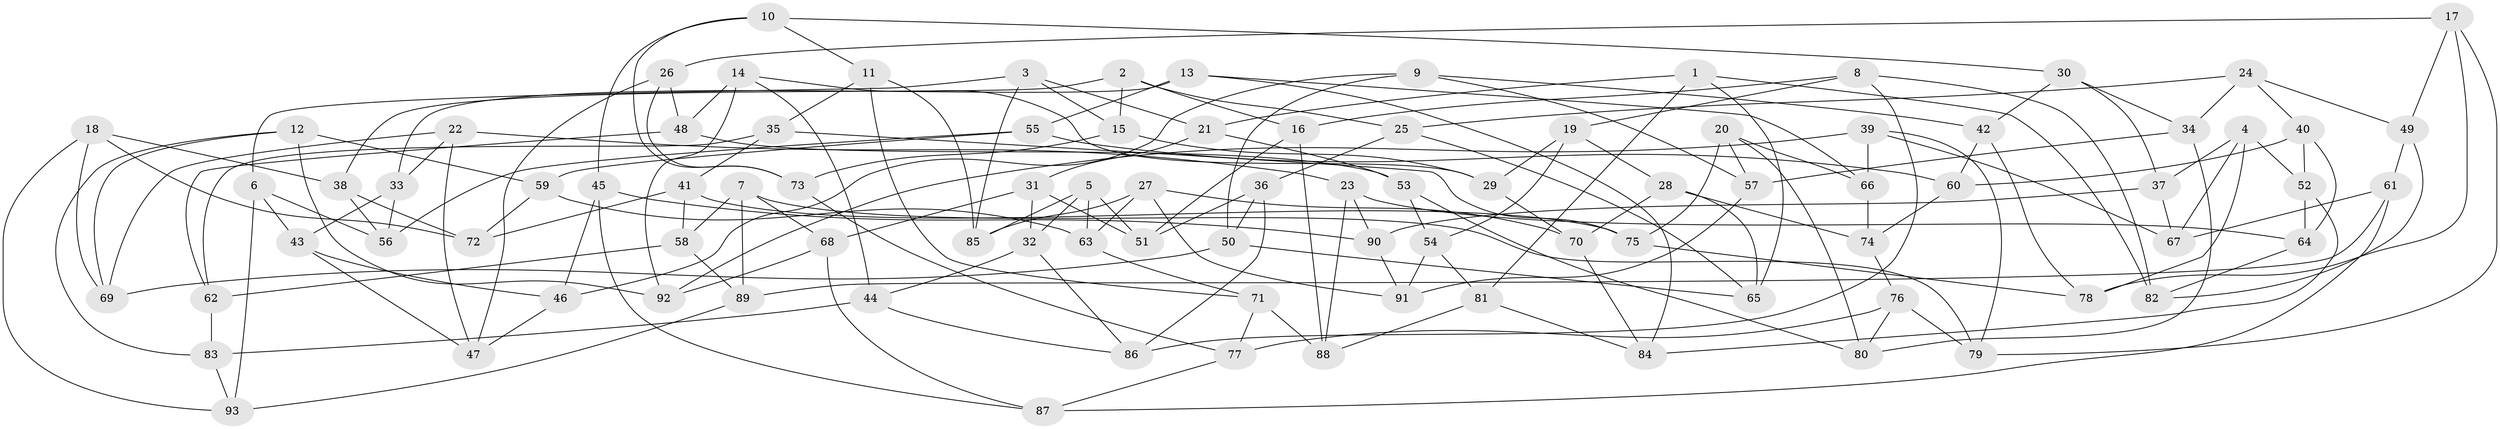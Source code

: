 // coarse degree distribution, {8: 0.17857142857142858, 10: 0.10714285714285714, 4: 0.10714285714285714, 7: 0.14285714285714285, 11: 0.03571428571428571, 6: 0.17857142857142858, 9: 0.03571428571428571, 5: 0.10714285714285714, 3: 0.10714285714285714}
// Generated by graph-tools (version 1.1) at 2025/53/03/04/25 22:53:35]
// undirected, 93 vertices, 186 edges
graph export_dot {
  node [color=gray90,style=filled];
  1;
  2;
  3;
  4;
  5;
  6;
  7;
  8;
  9;
  10;
  11;
  12;
  13;
  14;
  15;
  16;
  17;
  18;
  19;
  20;
  21;
  22;
  23;
  24;
  25;
  26;
  27;
  28;
  29;
  30;
  31;
  32;
  33;
  34;
  35;
  36;
  37;
  38;
  39;
  40;
  41;
  42;
  43;
  44;
  45;
  46;
  47;
  48;
  49;
  50;
  51;
  52;
  53;
  54;
  55;
  56;
  57;
  58;
  59;
  60;
  61;
  62;
  63;
  64;
  65;
  66;
  67;
  68;
  69;
  70;
  71;
  72;
  73;
  74;
  75;
  76;
  77;
  78;
  79;
  80;
  81;
  82;
  83;
  84;
  85;
  86;
  87;
  88;
  89;
  90;
  91;
  92;
  93;
  1 -- 82;
  1 -- 21;
  1 -- 65;
  1 -- 81;
  2 -- 25;
  2 -- 15;
  2 -- 38;
  2 -- 16;
  3 -- 15;
  3 -- 6;
  3 -- 21;
  3 -- 85;
  4 -- 67;
  4 -- 37;
  4 -- 52;
  4 -- 78;
  5 -- 32;
  5 -- 63;
  5 -- 85;
  5 -- 51;
  6 -- 56;
  6 -- 93;
  6 -- 43;
  7 -- 68;
  7 -- 89;
  7 -- 79;
  7 -- 58;
  8 -- 19;
  8 -- 82;
  8 -- 86;
  8 -- 16;
  9 -- 50;
  9 -- 46;
  9 -- 57;
  9 -- 42;
  10 -- 30;
  10 -- 73;
  10 -- 45;
  10 -- 11;
  11 -- 35;
  11 -- 85;
  11 -- 71;
  12 -- 83;
  12 -- 69;
  12 -- 92;
  12 -- 59;
  13 -- 33;
  13 -- 55;
  13 -- 66;
  13 -- 84;
  14 -- 92;
  14 -- 48;
  14 -- 44;
  14 -- 29;
  15 -- 73;
  15 -- 29;
  16 -- 88;
  16 -- 51;
  17 -- 78;
  17 -- 26;
  17 -- 79;
  17 -- 49;
  18 -- 38;
  18 -- 69;
  18 -- 93;
  18 -- 72;
  19 -- 54;
  19 -- 28;
  19 -- 29;
  20 -- 75;
  20 -- 66;
  20 -- 80;
  20 -- 57;
  21 -- 53;
  21 -- 31;
  22 -- 47;
  22 -- 69;
  22 -- 23;
  22 -- 33;
  23 -- 88;
  23 -- 64;
  23 -- 90;
  24 -- 49;
  24 -- 40;
  24 -- 34;
  24 -- 25;
  25 -- 65;
  25 -- 36;
  26 -- 48;
  26 -- 47;
  26 -- 73;
  27 -- 91;
  27 -- 85;
  27 -- 63;
  27 -- 70;
  28 -- 74;
  28 -- 70;
  28 -- 65;
  29 -- 70;
  30 -- 34;
  30 -- 37;
  30 -- 42;
  31 -- 32;
  31 -- 68;
  31 -- 51;
  32 -- 44;
  32 -- 86;
  33 -- 43;
  33 -- 56;
  34 -- 80;
  34 -- 57;
  35 -- 75;
  35 -- 62;
  35 -- 41;
  36 -- 50;
  36 -- 86;
  36 -- 51;
  37 -- 90;
  37 -- 67;
  38 -- 56;
  38 -- 72;
  39 -- 67;
  39 -- 79;
  39 -- 66;
  39 -- 92;
  40 -- 64;
  40 -- 60;
  40 -- 52;
  41 -- 75;
  41 -- 72;
  41 -- 58;
  42 -- 60;
  42 -- 78;
  43 -- 46;
  43 -- 47;
  44 -- 83;
  44 -- 86;
  45 -- 90;
  45 -- 46;
  45 -- 87;
  46 -- 47;
  48 -- 62;
  48 -- 53;
  49 -- 82;
  49 -- 61;
  50 -- 65;
  50 -- 69;
  52 -- 84;
  52 -- 64;
  53 -- 54;
  53 -- 80;
  54 -- 91;
  54 -- 81;
  55 -- 59;
  55 -- 60;
  55 -- 56;
  57 -- 91;
  58 -- 89;
  58 -- 62;
  59 -- 63;
  59 -- 72;
  60 -- 74;
  61 -- 89;
  61 -- 87;
  61 -- 67;
  62 -- 83;
  63 -- 71;
  64 -- 82;
  66 -- 74;
  68 -- 87;
  68 -- 92;
  70 -- 84;
  71 -- 88;
  71 -- 77;
  73 -- 77;
  74 -- 76;
  75 -- 78;
  76 -- 77;
  76 -- 80;
  76 -- 79;
  77 -- 87;
  81 -- 88;
  81 -- 84;
  83 -- 93;
  89 -- 93;
  90 -- 91;
}
